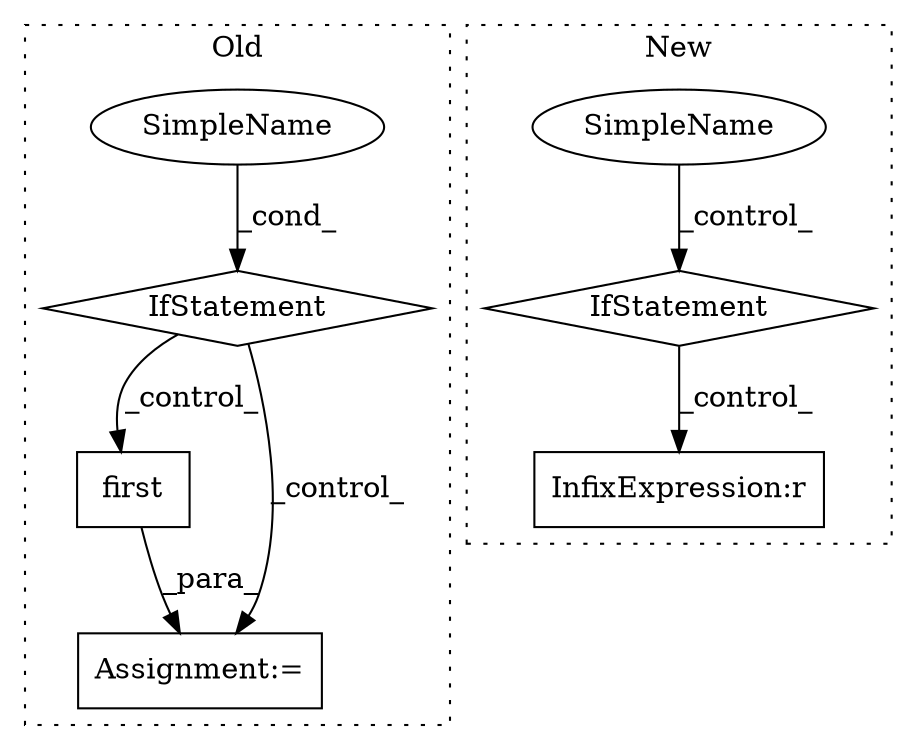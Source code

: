 digraph G {
subgraph cluster0 {
1 [label="first" a="32" s="2602" l="7" shape="box"];
3 [label="Assignment:=" a="7" s="2631" l="1" shape="box"];
4 [label="SimpleName" a="42" s="" l="" shape="ellipse"];
5 [label="IfStatement" a="25" s="2407,2445" l="4,2" shape="diamond"];
label = "Old";
style="dotted";
}
subgraph cluster1 {
2 [label="IfStatement" a="25" s="2468,2486" l="4,2" shape="diamond"];
6 [label="SimpleName" a="42" s="" l="" shape="ellipse"];
7 [label="InfixExpression:r" a="27" s="2552" l="4" shape="box"];
label = "New";
style="dotted";
}
1 -> 3 [label="_para_"];
2 -> 7 [label="_control_"];
4 -> 5 [label="_cond_"];
5 -> 3 [label="_control_"];
5 -> 1 [label="_control_"];
6 -> 2 [label="_control_"];
}
